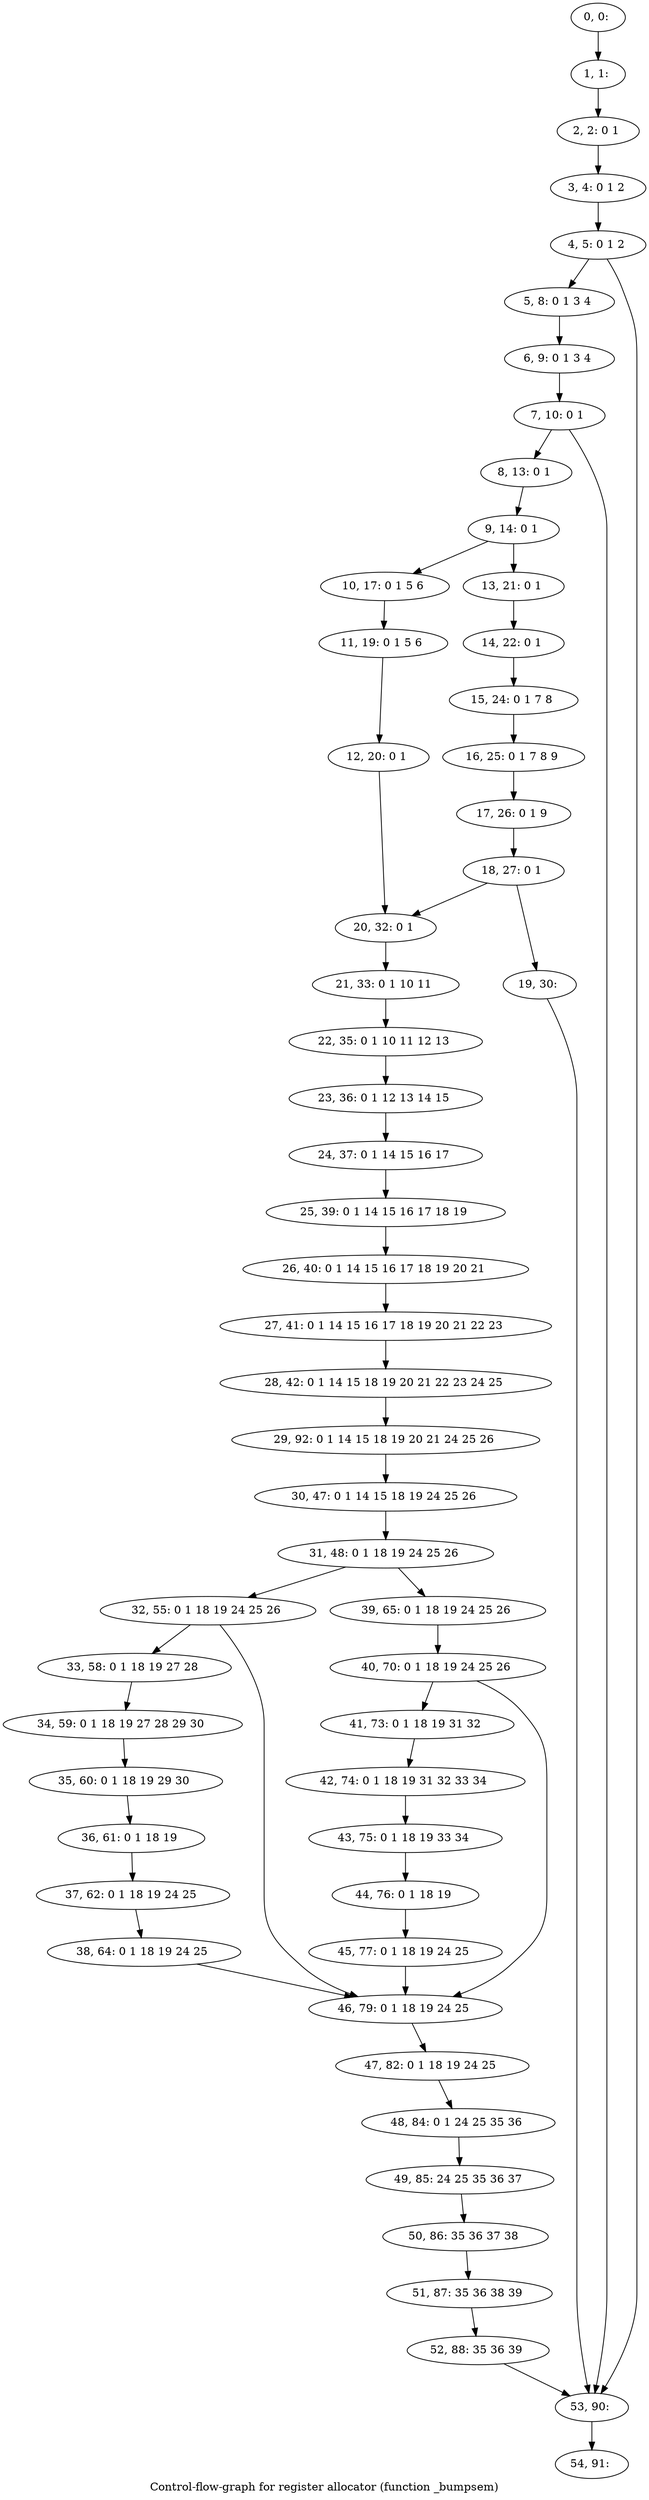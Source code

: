 digraph G {
graph [label="Control-flow-graph for register allocator (function _bumpsem)"]
0[label="0, 0: "];
1[label="1, 1: "];
2[label="2, 2: 0 1 "];
3[label="3, 4: 0 1 2 "];
4[label="4, 5: 0 1 2 "];
5[label="5, 8: 0 1 3 4 "];
6[label="6, 9: 0 1 3 4 "];
7[label="7, 10: 0 1 "];
8[label="8, 13: 0 1 "];
9[label="9, 14: 0 1 "];
10[label="10, 17: 0 1 5 6 "];
11[label="11, 19: 0 1 5 6 "];
12[label="12, 20: 0 1 "];
13[label="13, 21: 0 1 "];
14[label="14, 22: 0 1 "];
15[label="15, 24: 0 1 7 8 "];
16[label="16, 25: 0 1 7 8 9 "];
17[label="17, 26: 0 1 9 "];
18[label="18, 27: 0 1 "];
19[label="19, 30: "];
20[label="20, 32: 0 1 "];
21[label="21, 33: 0 1 10 11 "];
22[label="22, 35: 0 1 10 11 12 13 "];
23[label="23, 36: 0 1 12 13 14 15 "];
24[label="24, 37: 0 1 14 15 16 17 "];
25[label="25, 39: 0 1 14 15 16 17 18 19 "];
26[label="26, 40: 0 1 14 15 16 17 18 19 20 21 "];
27[label="27, 41: 0 1 14 15 16 17 18 19 20 21 22 23 "];
28[label="28, 42: 0 1 14 15 18 19 20 21 22 23 24 25 "];
29[label="29, 92: 0 1 14 15 18 19 20 21 24 25 26 "];
30[label="30, 47: 0 1 14 15 18 19 24 25 26 "];
31[label="31, 48: 0 1 18 19 24 25 26 "];
32[label="32, 55: 0 1 18 19 24 25 26 "];
33[label="33, 58: 0 1 18 19 27 28 "];
34[label="34, 59: 0 1 18 19 27 28 29 30 "];
35[label="35, 60: 0 1 18 19 29 30 "];
36[label="36, 61: 0 1 18 19 "];
37[label="37, 62: 0 1 18 19 24 25 "];
38[label="38, 64: 0 1 18 19 24 25 "];
39[label="39, 65: 0 1 18 19 24 25 26 "];
40[label="40, 70: 0 1 18 19 24 25 26 "];
41[label="41, 73: 0 1 18 19 31 32 "];
42[label="42, 74: 0 1 18 19 31 32 33 34 "];
43[label="43, 75: 0 1 18 19 33 34 "];
44[label="44, 76: 0 1 18 19 "];
45[label="45, 77: 0 1 18 19 24 25 "];
46[label="46, 79: 0 1 18 19 24 25 "];
47[label="47, 82: 0 1 18 19 24 25 "];
48[label="48, 84: 0 1 24 25 35 36 "];
49[label="49, 85: 24 25 35 36 37 "];
50[label="50, 86: 35 36 37 38 "];
51[label="51, 87: 35 36 38 39 "];
52[label="52, 88: 35 36 39 "];
53[label="53, 90: "];
54[label="54, 91: "];
0->1 ;
1->2 ;
2->3 ;
3->4 ;
4->5 ;
4->53 ;
5->6 ;
6->7 ;
7->8 ;
7->53 ;
8->9 ;
9->10 ;
9->13 ;
10->11 ;
11->12 ;
12->20 ;
13->14 ;
14->15 ;
15->16 ;
16->17 ;
17->18 ;
18->19 ;
18->20 ;
19->53 ;
20->21 ;
21->22 ;
22->23 ;
23->24 ;
24->25 ;
25->26 ;
26->27 ;
27->28 ;
28->29 ;
29->30 ;
30->31 ;
31->32 ;
31->39 ;
32->33 ;
32->46 ;
33->34 ;
34->35 ;
35->36 ;
36->37 ;
37->38 ;
38->46 ;
39->40 ;
40->41 ;
40->46 ;
41->42 ;
42->43 ;
43->44 ;
44->45 ;
45->46 ;
46->47 ;
47->48 ;
48->49 ;
49->50 ;
50->51 ;
51->52 ;
52->53 ;
53->54 ;
}
